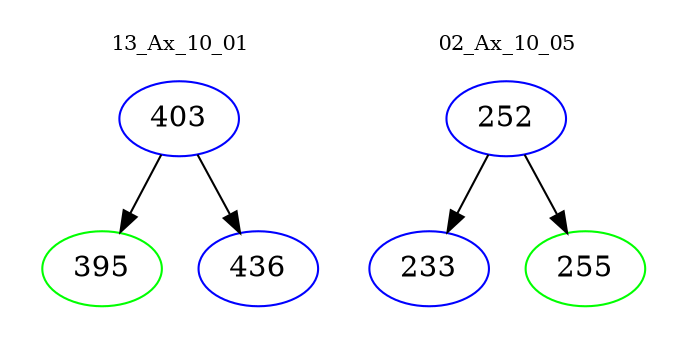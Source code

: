 digraph{
subgraph cluster_0 {
color = white
label = "13_Ax_10_01";
fontsize=10;
T0_403 [label="403", color="blue"]
T0_403 -> T0_395 [color="black"]
T0_395 [label="395", color="green"]
T0_403 -> T0_436 [color="black"]
T0_436 [label="436", color="blue"]
}
subgraph cluster_1 {
color = white
label = "02_Ax_10_05";
fontsize=10;
T1_252 [label="252", color="blue"]
T1_252 -> T1_233 [color="black"]
T1_233 [label="233", color="blue"]
T1_252 -> T1_255 [color="black"]
T1_255 [label="255", color="green"]
}
}
